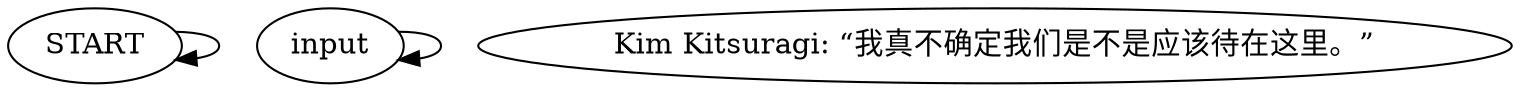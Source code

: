 # GARYS APARTMENT / KIM barks
# Kim tells you he's not comfortable being there.
# ==================================================
digraph G {
	  0 [label="START"];
	  1 [label="input"];
	  2 [label="Kim Kitsuragi: “我真不确定我们是不是应该待在这里。”"];
	  0 -> 0
	  1 -> 1
}

